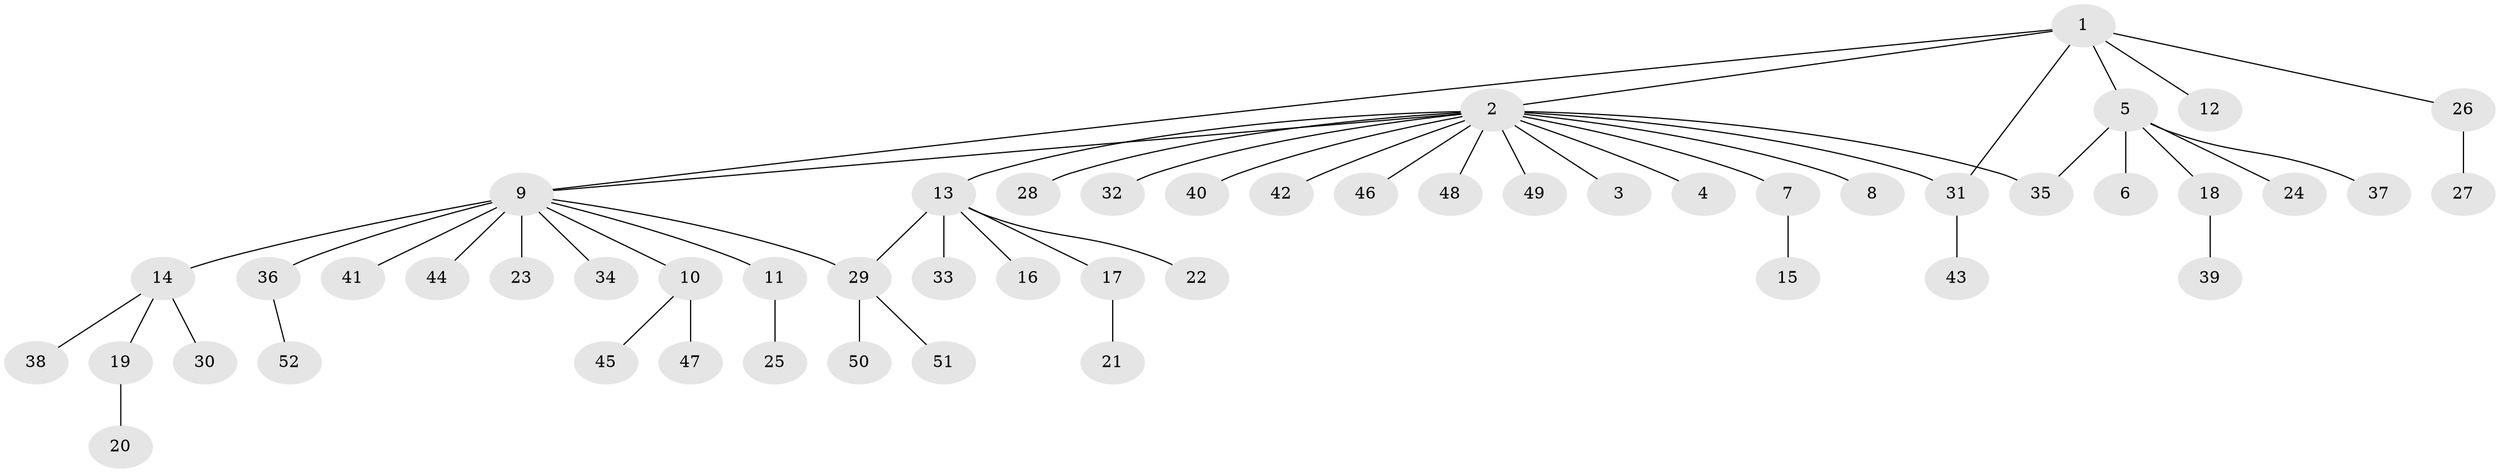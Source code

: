 // original degree distribution, {7: 0.019230769230769232, 17: 0.009615384615384616, 2: 0.18269230769230768, 1: 0.6538461538461539, 13: 0.009615384615384616, 19: 0.009615384615384616, 4: 0.038461538461538464, 5: 0.009615384615384616, 3: 0.057692307692307696, 6: 0.009615384615384616}
// Generated by graph-tools (version 1.1) at 2025/35/03/09/25 02:35:18]
// undirected, 52 vertices, 55 edges
graph export_dot {
graph [start="1"]
  node [color=gray90,style=filled];
  1;
  2;
  3;
  4;
  5;
  6;
  7;
  8;
  9;
  10;
  11;
  12;
  13;
  14;
  15;
  16;
  17;
  18;
  19;
  20;
  21;
  22;
  23;
  24;
  25;
  26;
  27;
  28;
  29;
  30;
  31;
  32;
  33;
  34;
  35;
  36;
  37;
  38;
  39;
  40;
  41;
  42;
  43;
  44;
  45;
  46;
  47;
  48;
  49;
  50;
  51;
  52;
  1 -- 2 [weight=1.0];
  1 -- 5 [weight=1.0];
  1 -- 9 [weight=1.0];
  1 -- 12 [weight=1.0];
  1 -- 26 [weight=1.0];
  1 -- 31 [weight=1.0];
  2 -- 3 [weight=1.0];
  2 -- 4 [weight=1.0];
  2 -- 7 [weight=1.0];
  2 -- 8 [weight=1.0];
  2 -- 9 [weight=1.0];
  2 -- 13 [weight=1.0];
  2 -- 28 [weight=1.0];
  2 -- 31 [weight=1.0];
  2 -- 32 [weight=1.0];
  2 -- 35 [weight=1.0];
  2 -- 40 [weight=1.0];
  2 -- 42 [weight=1.0];
  2 -- 46 [weight=1.0];
  2 -- 48 [weight=1.0];
  2 -- 49 [weight=1.0];
  5 -- 6 [weight=7.0];
  5 -- 18 [weight=1.0];
  5 -- 24 [weight=1.0];
  5 -- 35 [weight=1.0];
  5 -- 37 [weight=1.0];
  7 -- 15 [weight=2.0];
  9 -- 10 [weight=1.0];
  9 -- 11 [weight=1.0];
  9 -- 14 [weight=1.0];
  9 -- 23 [weight=8.0];
  9 -- 29 [weight=1.0];
  9 -- 34 [weight=1.0];
  9 -- 36 [weight=1.0];
  9 -- 41 [weight=1.0];
  9 -- 44 [weight=1.0];
  10 -- 45 [weight=1.0];
  10 -- 47 [weight=1.0];
  11 -- 25 [weight=3.0];
  13 -- 16 [weight=1.0];
  13 -- 17 [weight=1.0];
  13 -- 22 [weight=1.0];
  13 -- 29 [weight=1.0];
  13 -- 33 [weight=1.0];
  14 -- 19 [weight=1.0];
  14 -- 30 [weight=1.0];
  14 -- 38 [weight=1.0];
  17 -- 21 [weight=2.0];
  18 -- 39 [weight=1.0];
  19 -- 20 [weight=2.0];
  26 -- 27 [weight=2.0];
  29 -- 50 [weight=1.0];
  29 -- 51 [weight=2.0];
  31 -- 43 [weight=2.0];
  36 -- 52 [weight=1.0];
}
